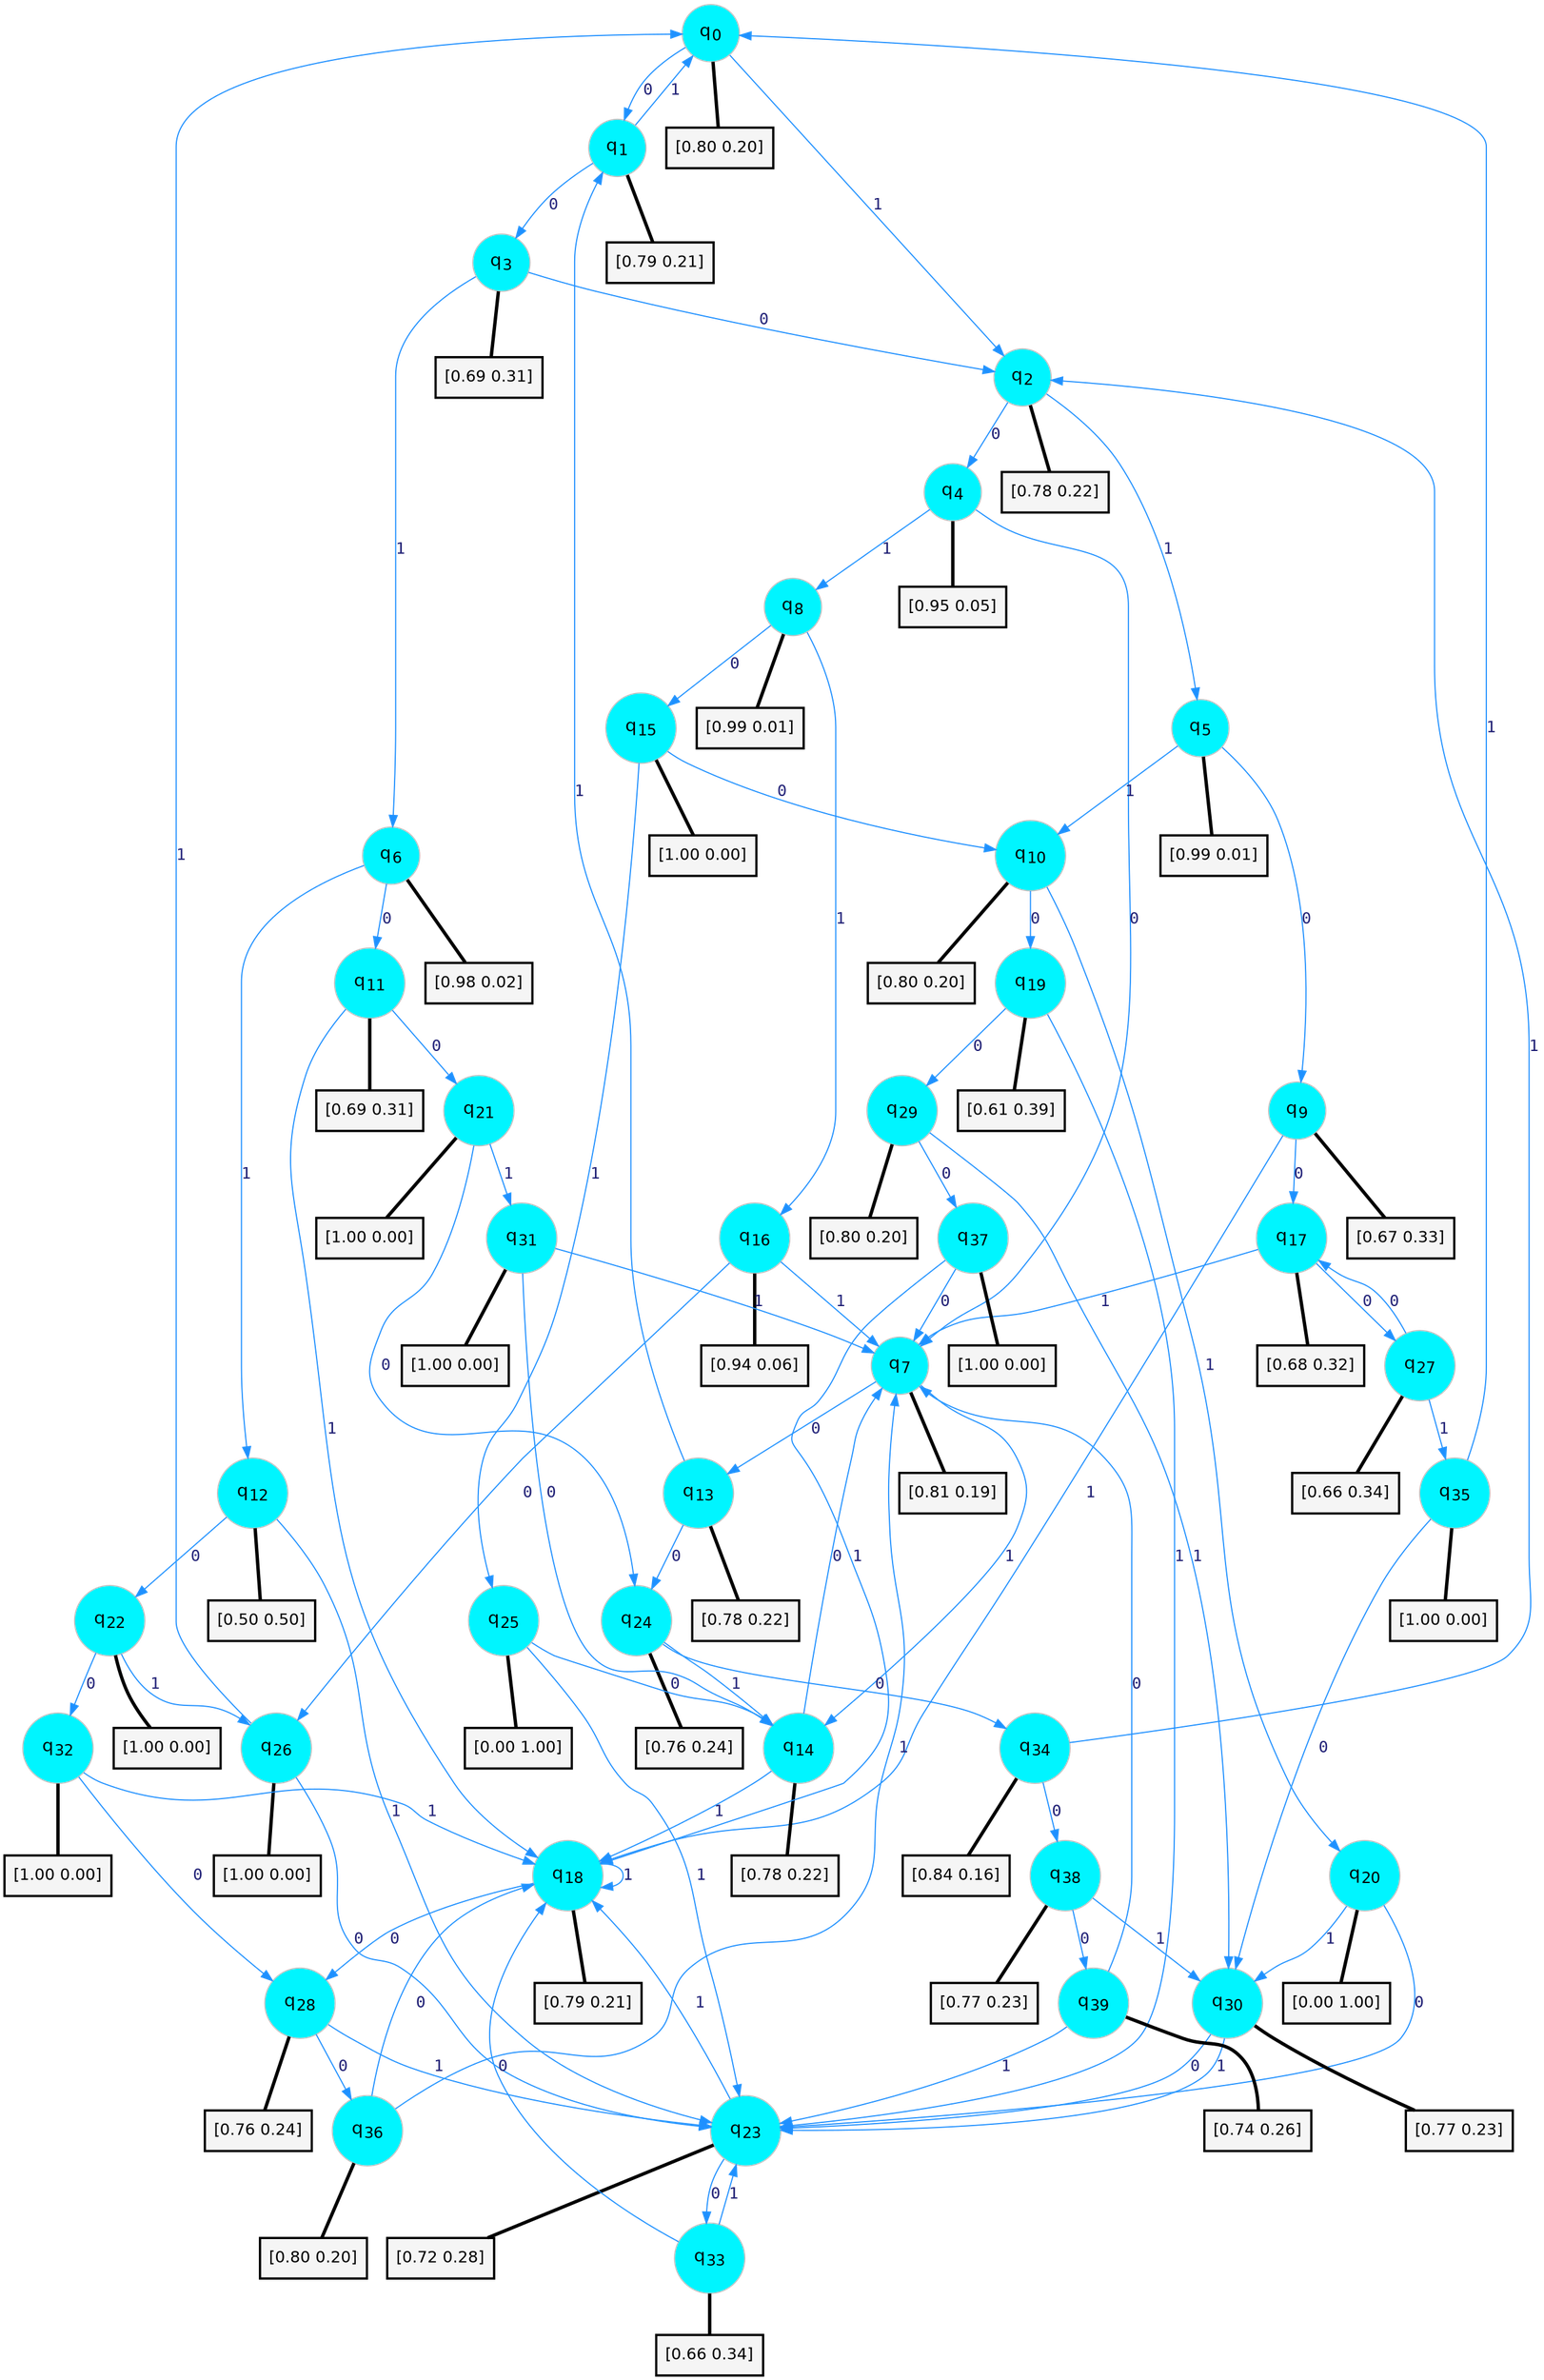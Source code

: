 digraph G {
graph [
bgcolor=transparent, dpi=300, rankdir=TD, size="40,25"];
node [
color=gray, fillcolor=turquoise1, fontcolor=black, fontname=Helvetica, fontsize=16, fontweight=bold, shape=circle, style=filled];
edge [
arrowsize=1, color=dodgerblue1, fontcolor=midnightblue, fontname=courier, fontweight=bold, penwidth=1, style=solid, weight=20];
0[label=<q<SUB>0</SUB>>];
1[label=<q<SUB>1</SUB>>];
2[label=<q<SUB>2</SUB>>];
3[label=<q<SUB>3</SUB>>];
4[label=<q<SUB>4</SUB>>];
5[label=<q<SUB>5</SUB>>];
6[label=<q<SUB>6</SUB>>];
7[label=<q<SUB>7</SUB>>];
8[label=<q<SUB>8</SUB>>];
9[label=<q<SUB>9</SUB>>];
10[label=<q<SUB>10</SUB>>];
11[label=<q<SUB>11</SUB>>];
12[label=<q<SUB>12</SUB>>];
13[label=<q<SUB>13</SUB>>];
14[label=<q<SUB>14</SUB>>];
15[label=<q<SUB>15</SUB>>];
16[label=<q<SUB>16</SUB>>];
17[label=<q<SUB>17</SUB>>];
18[label=<q<SUB>18</SUB>>];
19[label=<q<SUB>19</SUB>>];
20[label=<q<SUB>20</SUB>>];
21[label=<q<SUB>21</SUB>>];
22[label=<q<SUB>22</SUB>>];
23[label=<q<SUB>23</SUB>>];
24[label=<q<SUB>24</SUB>>];
25[label=<q<SUB>25</SUB>>];
26[label=<q<SUB>26</SUB>>];
27[label=<q<SUB>27</SUB>>];
28[label=<q<SUB>28</SUB>>];
29[label=<q<SUB>29</SUB>>];
30[label=<q<SUB>30</SUB>>];
31[label=<q<SUB>31</SUB>>];
32[label=<q<SUB>32</SUB>>];
33[label=<q<SUB>33</SUB>>];
34[label=<q<SUB>34</SUB>>];
35[label=<q<SUB>35</SUB>>];
36[label=<q<SUB>36</SUB>>];
37[label=<q<SUB>37</SUB>>];
38[label=<q<SUB>38</SUB>>];
39[label=<q<SUB>39</SUB>>];
40[label="[0.80 0.20]", shape=box,fontcolor=black, fontname=Helvetica, fontsize=14, penwidth=2, fillcolor=whitesmoke,color=black];
41[label="[0.79 0.21]", shape=box,fontcolor=black, fontname=Helvetica, fontsize=14, penwidth=2, fillcolor=whitesmoke,color=black];
42[label="[0.78 0.22]", shape=box,fontcolor=black, fontname=Helvetica, fontsize=14, penwidth=2, fillcolor=whitesmoke,color=black];
43[label="[0.69 0.31]", shape=box,fontcolor=black, fontname=Helvetica, fontsize=14, penwidth=2, fillcolor=whitesmoke,color=black];
44[label="[0.95 0.05]", shape=box,fontcolor=black, fontname=Helvetica, fontsize=14, penwidth=2, fillcolor=whitesmoke,color=black];
45[label="[0.99 0.01]", shape=box,fontcolor=black, fontname=Helvetica, fontsize=14, penwidth=2, fillcolor=whitesmoke,color=black];
46[label="[0.98 0.02]", shape=box,fontcolor=black, fontname=Helvetica, fontsize=14, penwidth=2, fillcolor=whitesmoke,color=black];
47[label="[0.81 0.19]", shape=box,fontcolor=black, fontname=Helvetica, fontsize=14, penwidth=2, fillcolor=whitesmoke,color=black];
48[label="[0.99 0.01]", shape=box,fontcolor=black, fontname=Helvetica, fontsize=14, penwidth=2, fillcolor=whitesmoke,color=black];
49[label="[0.67 0.33]", shape=box,fontcolor=black, fontname=Helvetica, fontsize=14, penwidth=2, fillcolor=whitesmoke,color=black];
50[label="[0.80 0.20]", shape=box,fontcolor=black, fontname=Helvetica, fontsize=14, penwidth=2, fillcolor=whitesmoke,color=black];
51[label="[0.69 0.31]", shape=box,fontcolor=black, fontname=Helvetica, fontsize=14, penwidth=2, fillcolor=whitesmoke,color=black];
52[label="[0.50 0.50]", shape=box,fontcolor=black, fontname=Helvetica, fontsize=14, penwidth=2, fillcolor=whitesmoke,color=black];
53[label="[0.78 0.22]", shape=box,fontcolor=black, fontname=Helvetica, fontsize=14, penwidth=2, fillcolor=whitesmoke,color=black];
54[label="[0.78 0.22]", shape=box,fontcolor=black, fontname=Helvetica, fontsize=14, penwidth=2, fillcolor=whitesmoke,color=black];
55[label="[1.00 0.00]", shape=box,fontcolor=black, fontname=Helvetica, fontsize=14, penwidth=2, fillcolor=whitesmoke,color=black];
56[label="[0.94 0.06]", shape=box,fontcolor=black, fontname=Helvetica, fontsize=14, penwidth=2, fillcolor=whitesmoke,color=black];
57[label="[0.68 0.32]", shape=box,fontcolor=black, fontname=Helvetica, fontsize=14, penwidth=2, fillcolor=whitesmoke,color=black];
58[label="[0.79 0.21]", shape=box,fontcolor=black, fontname=Helvetica, fontsize=14, penwidth=2, fillcolor=whitesmoke,color=black];
59[label="[0.61 0.39]", shape=box,fontcolor=black, fontname=Helvetica, fontsize=14, penwidth=2, fillcolor=whitesmoke,color=black];
60[label="[0.00 1.00]", shape=box,fontcolor=black, fontname=Helvetica, fontsize=14, penwidth=2, fillcolor=whitesmoke,color=black];
61[label="[1.00 0.00]", shape=box,fontcolor=black, fontname=Helvetica, fontsize=14, penwidth=2, fillcolor=whitesmoke,color=black];
62[label="[1.00 0.00]", shape=box,fontcolor=black, fontname=Helvetica, fontsize=14, penwidth=2, fillcolor=whitesmoke,color=black];
63[label="[0.72 0.28]", shape=box,fontcolor=black, fontname=Helvetica, fontsize=14, penwidth=2, fillcolor=whitesmoke,color=black];
64[label="[0.76 0.24]", shape=box,fontcolor=black, fontname=Helvetica, fontsize=14, penwidth=2, fillcolor=whitesmoke,color=black];
65[label="[0.00 1.00]", shape=box,fontcolor=black, fontname=Helvetica, fontsize=14, penwidth=2, fillcolor=whitesmoke,color=black];
66[label="[1.00 0.00]", shape=box,fontcolor=black, fontname=Helvetica, fontsize=14, penwidth=2, fillcolor=whitesmoke,color=black];
67[label="[0.66 0.34]", shape=box,fontcolor=black, fontname=Helvetica, fontsize=14, penwidth=2, fillcolor=whitesmoke,color=black];
68[label="[0.76 0.24]", shape=box,fontcolor=black, fontname=Helvetica, fontsize=14, penwidth=2, fillcolor=whitesmoke,color=black];
69[label="[0.80 0.20]", shape=box,fontcolor=black, fontname=Helvetica, fontsize=14, penwidth=2, fillcolor=whitesmoke,color=black];
70[label="[0.77 0.23]", shape=box,fontcolor=black, fontname=Helvetica, fontsize=14, penwidth=2, fillcolor=whitesmoke,color=black];
71[label="[1.00 0.00]", shape=box,fontcolor=black, fontname=Helvetica, fontsize=14, penwidth=2, fillcolor=whitesmoke,color=black];
72[label="[1.00 0.00]", shape=box,fontcolor=black, fontname=Helvetica, fontsize=14, penwidth=2, fillcolor=whitesmoke,color=black];
73[label="[0.66 0.34]", shape=box,fontcolor=black, fontname=Helvetica, fontsize=14, penwidth=2, fillcolor=whitesmoke,color=black];
74[label="[0.84 0.16]", shape=box,fontcolor=black, fontname=Helvetica, fontsize=14, penwidth=2, fillcolor=whitesmoke,color=black];
75[label="[1.00 0.00]", shape=box,fontcolor=black, fontname=Helvetica, fontsize=14, penwidth=2, fillcolor=whitesmoke,color=black];
76[label="[0.80 0.20]", shape=box,fontcolor=black, fontname=Helvetica, fontsize=14, penwidth=2, fillcolor=whitesmoke,color=black];
77[label="[1.00 0.00]", shape=box,fontcolor=black, fontname=Helvetica, fontsize=14, penwidth=2, fillcolor=whitesmoke,color=black];
78[label="[0.77 0.23]", shape=box,fontcolor=black, fontname=Helvetica, fontsize=14, penwidth=2, fillcolor=whitesmoke,color=black];
79[label="[0.74 0.26]", shape=box,fontcolor=black, fontname=Helvetica, fontsize=14, penwidth=2, fillcolor=whitesmoke,color=black];
0->1 [label=0];
0->2 [label=1];
0->40 [arrowhead=none, penwidth=3,color=black];
1->3 [label=0];
1->0 [label=1];
1->41 [arrowhead=none, penwidth=3,color=black];
2->4 [label=0];
2->5 [label=1];
2->42 [arrowhead=none, penwidth=3,color=black];
3->2 [label=0];
3->6 [label=1];
3->43 [arrowhead=none, penwidth=3,color=black];
4->7 [label=0];
4->8 [label=1];
4->44 [arrowhead=none, penwidth=3,color=black];
5->9 [label=0];
5->10 [label=1];
5->45 [arrowhead=none, penwidth=3,color=black];
6->11 [label=0];
6->12 [label=1];
6->46 [arrowhead=none, penwidth=3,color=black];
7->13 [label=0];
7->14 [label=1];
7->47 [arrowhead=none, penwidth=3,color=black];
8->15 [label=0];
8->16 [label=1];
8->48 [arrowhead=none, penwidth=3,color=black];
9->17 [label=0];
9->18 [label=1];
9->49 [arrowhead=none, penwidth=3,color=black];
10->19 [label=0];
10->20 [label=1];
10->50 [arrowhead=none, penwidth=3,color=black];
11->21 [label=0];
11->18 [label=1];
11->51 [arrowhead=none, penwidth=3,color=black];
12->22 [label=0];
12->23 [label=1];
12->52 [arrowhead=none, penwidth=3,color=black];
13->24 [label=0];
13->1 [label=1];
13->53 [arrowhead=none, penwidth=3,color=black];
14->7 [label=0];
14->18 [label=1];
14->54 [arrowhead=none, penwidth=3,color=black];
15->10 [label=0];
15->25 [label=1];
15->55 [arrowhead=none, penwidth=3,color=black];
16->26 [label=0];
16->7 [label=1];
16->56 [arrowhead=none, penwidth=3,color=black];
17->27 [label=0];
17->7 [label=1];
17->57 [arrowhead=none, penwidth=3,color=black];
18->28 [label=0];
18->18 [label=1];
18->58 [arrowhead=none, penwidth=3,color=black];
19->29 [label=0];
19->23 [label=1];
19->59 [arrowhead=none, penwidth=3,color=black];
20->23 [label=0];
20->30 [label=1];
20->60 [arrowhead=none, penwidth=3,color=black];
21->24 [label=0];
21->31 [label=1];
21->61 [arrowhead=none, penwidth=3,color=black];
22->32 [label=0];
22->26 [label=1];
22->62 [arrowhead=none, penwidth=3,color=black];
23->33 [label=0];
23->18 [label=1];
23->63 [arrowhead=none, penwidth=3,color=black];
24->34 [label=0];
24->14 [label=1];
24->64 [arrowhead=none, penwidth=3,color=black];
25->14 [label=0];
25->23 [label=1];
25->65 [arrowhead=none, penwidth=3,color=black];
26->23 [label=0];
26->0 [label=1];
26->66 [arrowhead=none, penwidth=3,color=black];
27->17 [label=0];
27->35 [label=1];
27->67 [arrowhead=none, penwidth=3,color=black];
28->36 [label=0];
28->23 [label=1];
28->68 [arrowhead=none, penwidth=3,color=black];
29->37 [label=0];
29->30 [label=1];
29->69 [arrowhead=none, penwidth=3,color=black];
30->23 [label=0];
30->23 [label=1];
30->70 [arrowhead=none, penwidth=3,color=black];
31->14 [label=0];
31->7 [label=1];
31->71 [arrowhead=none, penwidth=3,color=black];
32->28 [label=0];
32->18 [label=1];
32->72 [arrowhead=none, penwidth=3,color=black];
33->18 [label=0];
33->23 [label=1];
33->73 [arrowhead=none, penwidth=3,color=black];
34->38 [label=0];
34->2 [label=1];
34->74 [arrowhead=none, penwidth=3,color=black];
35->30 [label=0];
35->0 [label=1];
35->75 [arrowhead=none, penwidth=3,color=black];
36->18 [label=0];
36->7 [label=1];
36->76 [arrowhead=none, penwidth=3,color=black];
37->7 [label=0];
37->18 [label=1];
37->77 [arrowhead=none, penwidth=3,color=black];
38->39 [label=0];
38->30 [label=1];
38->78 [arrowhead=none, penwidth=3,color=black];
39->7 [label=0];
39->23 [label=1];
39->79 [arrowhead=none, penwidth=3,color=black];
}
